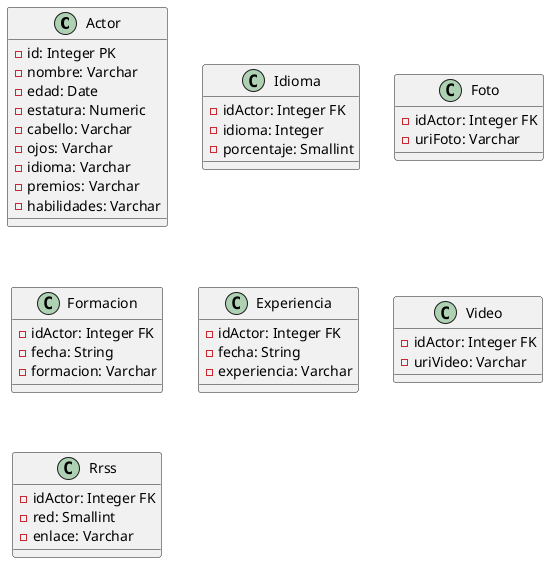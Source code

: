 @startuml

class Actor {
    - id: Integer PK
    - nombre: Varchar
    - edad: Date
    - estatura: Numeric
    - cabello: Varchar
    - ojos: Varchar
    - idioma: Varchar
    - premios: Varchar
    - habilidades: Varchar
}

class Idioma {
    - idActor: Integer FK
    - idioma: Integer 
    - porcentaje: Smallint
}

class Foto {
    - idActor: Integer FK
    - uriFoto: Varchar
}

class Formacion {
    - idActor: Integer FK
    - fecha: String
    - formacion: Varchar
}

class Experiencia {
    - idActor: Integer FK
    - fecha: String
    - experiencia: Varchar
}

class Video {
    - idActor: Integer FK
    - uriVideo: Varchar
}

class Rrss {
    - idActor: Integer FK
    - red: Smallint
    - enlace: Varchar
}
@enduml